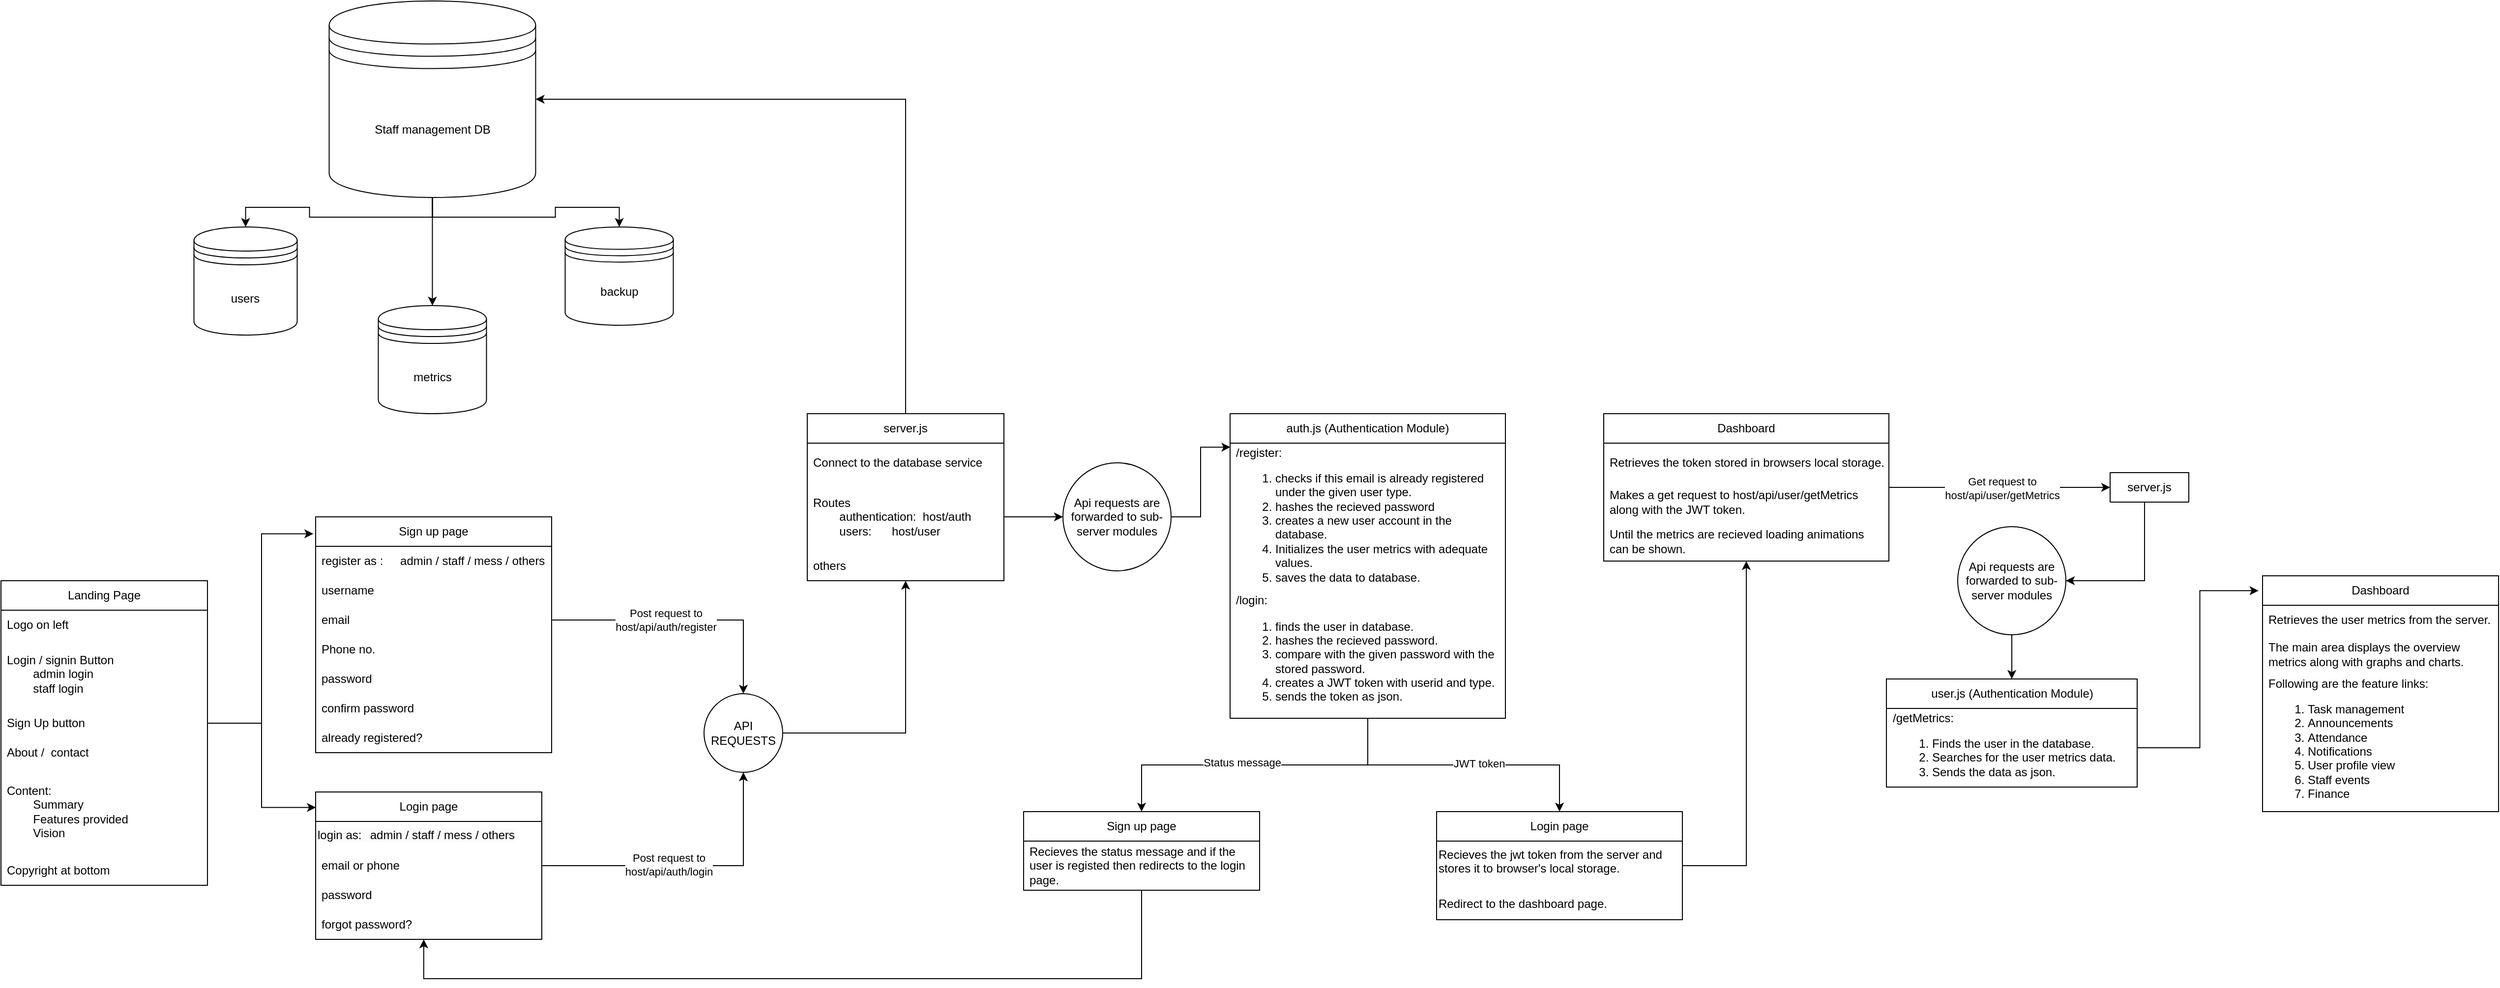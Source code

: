 <mxfile version="22.1.7" type="github">
  <diagram name="Page-1" id="_3Kexro8jyEhFh9ByhMr">
    <mxGraphModel dx="2998" dy="2462" grid="1" gridSize="10" guides="1" tooltips="1" connect="1" arrows="1" fold="1" page="1" pageScale="1" pageWidth="850" pageHeight="1100" math="0" shadow="0">
      <root>
        <mxCell id="0" />
        <mxCell id="1" parent="0" />
        <mxCell id="mVHBGagMHQVWid7Squ9W-2" value="Landing Page" style="swimlane;fontStyle=0;childLayout=stackLayout;horizontal=1;startSize=30;horizontalStack=0;resizeParent=1;resizeParentMax=0;resizeLast=0;collapsible=1;marginBottom=0;whiteSpace=wrap;html=1;" parent="1" vertex="1">
          <mxGeometry x="480" y="105" width="210" height="310" as="geometry">
            <mxRectangle x="80" y="420" width="110" height="30" as="alternateBounds" />
          </mxGeometry>
        </mxCell>
        <mxCell id="mVHBGagMHQVWid7Squ9W-6" value="Logo on left" style="text;strokeColor=none;fillColor=none;align=left;verticalAlign=middle;spacingLeft=4;spacingRight=4;overflow=hidden;points=[[0,0.5],[1,0.5]];portConstraint=eastwest;rotatable=0;whiteSpace=wrap;html=1;" parent="mVHBGagMHQVWid7Squ9W-2" vertex="1">
          <mxGeometry y="30" width="210" height="30" as="geometry" />
        </mxCell>
        <mxCell id="mVHBGagMHQVWid7Squ9W-3" value="Login / signin Button&lt;br&gt;&lt;span style=&quot;white-space: pre;&quot;&gt;&#x9;&lt;/span&gt;admin login&lt;br&gt;&lt;span style=&quot;white-space: pre;&quot;&gt;&#x9;&lt;/span&gt;staff login" style="text;strokeColor=none;fillColor=none;align=left;verticalAlign=middle;spacingLeft=4;spacingRight=4;overflow=hidden;points=[[0,0.5],[1,0.5]];portConstraint=eastwest;rotatable=0;whiteSpace=wrap;html=1;" parent="mVHBGagMHQVWid7Squ9W-2" vertex="1">
          <mxGeometry y="60" width="210" height="70" as="geometry" />
        </mxCell>
        <mxCell id="mVHBGagMHQVWid7Squ9W-4" value="Sign Up button" style="text;strokeColor=none;fillColor=none;align=left;verticalAlign=middle;spacingLeft=4;spacingRight=4;overflow=hidden;points=[[0,0.5],[1,0.5]];portConstraint=eastwest;rotatable=0;whiteSpace=wrap;html=1;" parent="mVHBGagMHQVWid7Squ9W-2" vertex="1">
          <mxGeometry y="130" width="210" height="30" as="geometry" />
        </mxCell>
        <mxCell id="mVHBGagMHQVWid7Squ9W-5" value="About /&amp;nbsp; contact" style="text;strokeColor=none;fillColor=none;align=left;verticalAlign=middle;spacingLeft=4;spacingRight=4;overflow=hidden;points=[[0,0.5],[1,0.5]];portConstraint=eastwest;rotatable=0;whiteSpace=wrap;html=1;" parent="mVHBGagMHQVWid7Squ9W-2" vertex="1">
          <mxGeometry y="160" width="210" height="30" as="geometry" />
        </mxCell>
        <mxCell id="mVHBGagMHQVWid7Squ9W-8" value="Content:&lt;br&gt;&lt;span style=&quot;white-space: pre;&quot;&gt;&#x9;&lt;/span&gt;Summary&lt;br&gt;&lt;span style=&quot;white-space: pre;&quot;&gt;&#x9;&lt;/span&gt;Features provided&lt;br&gt;&lt;span style=&quot;white-space: pre;&quot;&gt;&#x9;&lt;/span&gt;Vision" style="text;strokeColor=none;fillColor=none;align=left;verticalAlign=middle;spacingLeft=4;spacingRight=4;overflow=hidden;points=[[0,0.5],[1,0.5]];portConstraint=eastwest;rotatable=0;whiteSpace=wrap;html=1;" parent="mVHBGagMHQVWid7Squ9W-2" vertex="1">
          <mxGeometry y="190" width="210" height="90" as="geometry" />
        </mxCell>
        <mxCell id="mVHBGagMHQVWid7Squ9W-7" value="Copyright at bottom" style="text;strokeColor=none;fillColor=none;align=left;verticalAlign=middle;spacingLeft=4;spacingRight=4;overflow=hidden;points=[[0,0.5],[1,0.5]];portConstraint=eastwest;rotatable=0;whiteSpace=wrap;html=1;" parent="mVHBGagMHQVWid7Squ9W-2" vertex="1">
          <mxGeometry y="280" width="210" height="30" as="geometry" />
        </mxCell>
        <mxCell id="mVHBGagMHQVWid7Squ9W-9" value="Login page" style="swimlane;fontStyle=0;childLayout=stackLayout;horizontal=1;startSize=30;horizontalStack=0;resizeParent=1;resizeParentMax=0;resizeLast=0;collapsible=1;marginBottom=0;whiteSpace=wrap;html=1;" parent="1" vertex="1">
          <mxGeometry x="800" y="320" width="230" height="150" as="geometry" />
        </mxCell>
        <mxCell id="Eu5bM_Ot4pV4aF3Ie5it-7" value="&lt;span style=&quot;color: rgb(0, 0, 0); font-family: Helvetica; font-size: 12px; font-style: normal; font-variant-ligatures: normal; font-variant-caps: normal; font-weight: 400; letter-spacing: normal; orphans: 2; text-align: left; text-indent: 0px; text-transform: none; widows: 2; word-spacing: 0px; -webkit-text-stroke-width: 0px; background-color: rgb(251, 251, 251); text-decoration-thickness: initial; text-decoration-style: initial; text-decoration-color: initial; float: none; display: inline !important;&quot;&gt;login as: &lt;span style=&quot;white-space: pre;&quot;&gt;&#x9;&lt;/span&gt;admin / staff / mess / others&lt;/span&gt;" style="text;whiteSpace=wrap;html=1;" vertex="1" parent="mVHBGagMHQVWid7Squ9W-9">
          <mxGeometry y="30" width="230" height="30" as="geometry" />
        </mxCell>
        <mxCell id="POLXhob92hiLLFcjx5r_-4" value="email or phone" style="text;strokeColor=none;fillColor=none;align=left;verticalAlign=middle;spacingLeft=4;spacingRight=4;overflow=hidden;points=[[0,0.5],[1,0.5]];portConstraint=eastwest;rotatable=0;whiteSpace=wrap;html=1;" parent="mVHBGagMHQVWid7Squ9W-9" vertex="1">
          <mxGeometry y="60" width="230" height="30" as="geometry" />
        </mxCell>
        <mxCell id="POLXhob92hiLLFcjx5r_-6" value="password" style="text;strokeColor=none;fillColor=none;align=left;verticalAlign=middle;spacingLeft=4;spacingRight=4;overflow=hidden;points=[[0,0.5],[1,0.5]];portConstraint=eastwest;rotatable=0;whiteSpace=wrap;html=1;" parent="mVHBGagMHQVWid7Squ9W-9" vertex="1">
          <mxGeometry y="90" width="230" height="30" as="geometry" />
        </mxCell>
        <mxCell id="Eu5bM_Ot4pV4aF3Ie5it-8" value="forgot password?" style="text;strokeColor=none;fillColor=none;align=left;verticalAlign=middle;spacingLeft=4;spacingRight=4;overflow=hidden;points=[[0,0.5],[1,0.5]];portConstraint=eastwest;rotatable=0;whiteSpace=wrap;html=1;" vertex="1" parent="mVHBGagMHQVWid7Squ9W-9">
          <mxGeometry y="120" width="230" height="30" as="geometry" />
        </mxCell>
        <mxCell id="mVHBGagMHQVWid7Squ9W-13" value="Sign up page" style="swimlane;fontStyle=0;childLayout=stackLayout;horizontal=1;startSize=30;horizontalStack=0;resizeParent=1;resizeParentMax=0;resizeLast=0;collapsible=1;marginBottom=0;whiteSpace=wrap;html=1;" parent="1" vertex="1">
          <mxGeometry x="800" y="40" width="240" height="240" as="geometry" />
        </mxCell>
        <mxCell id="Eu5bM_Ot4pV4aF3Ie5it-2" value="register as :&lt;span style=&quot;white-space: pre;&quot;&gt;&#x9;&lt;/span&gt;admin / staff / mess / others" style="text;strokeColor=none;fillColor=none;align=left;verticalAlign=middle;spacingLeft=4;spacingRight=4;overflow=hidden;points=[[0,0.5],[1,0.5]];portConstraint=eastwest;rotatable=0;whiteSpace=wrap;html=1;" vertex="1" parent="mVHBGagMHQVWid7Squ9W-13">
          <mxGeometry y="30" width="240" height="30" as="geometry" />
        </mxCell>
        <mxCell id="POLXhob92hiLLFcjx5r_-1" value="username" style="text;strokeColor=none;fillColor=none;align=left;verticalAlign=middle;spacingLeft=4;spacingRight=4;overflow=hidden;points=[[0,0.5],[1,0.5]];portConstraint=eastwest;rotatable=0;whiteSpace=wrap;html=1;" parent="mVHBGagMHQVWid7Squ9W-13" vertex="1">
          <mxGeometry y="60" width="240" height="30" as="geometry" />
        </mxCell>
        <mxCell id="POLXhob92hiLLFcjx5r_-2" value="email" style="text;strokeColor=none;fillColor=none;align=left;verticalAlign=middle;spacingLeft=4;spacingRight=4;overflow=hidden;points=[[0,0.5],[1,0.5]];portConstraint=eastwest;rotatable=0;whiteSpace=wrap;html=1;" parent="mVHBGagMHQVWid7Squ9W-13" vertex="1">
          <mxGeometry y="90" width="240" height="30" as="geometry" />
        </mxCell>
        <mxCell id="Eu5bM_Ot4pV4aF3Ie5it-110" value="Phone no." style="text;strokeColor=none;fillColor=none;align=left;verticalAlign=middle;spacingLeft=4;spacingRight=4;overflow=hidden;points=[[0,0.5],[1,0.5]];portConstraint=eastwest;rotatable=0;whiteSpace=wrap;html=1;" vertex="1" parent="mVHBGagMHQVWid7Squ9W-13">
          <mxGeometry y="120" width="240" height="30" as="geometry" />
        </mxCell>
        <mxCell id="POLXhob92hiLLFcjx5r_-3" value="password" style="text;strokeColor=none;fillColor=none;align=left;verticalAlign=middle;spacingLeft=4;spacingRight=4;overflow=hidden;points=[[0,0.5],[1,0.5]];portConstraint=eastwest;rotatable=0;whiteSpace=wrap;html=1;" parent="mVHBGagMHQVWid7Squ9W-13" vertex="1">
          <mxGeometry y="150" width="240" height="30" as="geometry" />
        </mxCell>
        <mxCell id="Eu5bM_Ot4pV4aF3Ie5it-1" value="confirm password" style="text;strokeColor=none;fillColor=none;align=left;verticalAlign=middle;spacingLeft=4;spacingRight=4;overflow=hidden;points=[[0,0.5],[1,0.5]];portConstraint=eastwest;rotatable=0;whiteSpace=wrap;html=1;" vertex="1" parent="mVHBGagMHQVWid7Squ9W-13">
          <mxGeometry y="180" width="240" height="30" as="geometry" />
        </mxCell>
        <mxCell id="Eu5bM_Ot4pV4aF3Ie5it-5" value="already registered?&amp;nbsp;" style="text;strokeColor=none;fillColor=none;align=left;verticalAlign=middle;spacingLeft=4;spacingRight=4;overflow=hidden;points=[[0,0.5],[1,0.5]];portConstraint=eastwest;rotatable=0;whiteSpace=wrap;html=1;" vertex="1" parent="mVHBGagMHQVWid7Squ9W-13">
          <mxGeometry y="210" width="240" height="30" as="geometry" />
        </mxCell>
        <mxCell id="Eu5bM_Ot4pV4aF3Ie5it-89" style="edgeStyle=orthogonalEdgeStyle;rounded=0;orthogonalLoop=1;jettySize=auto;html=1;entryX=1;entryY=0.5;entryDx=0;entryDy=0;" edge="1" parent="1" source="mVHBGagMHQVWid7Squ9W-57" target="mVHBGagMHQVWid7Squ9W-61">
          <mxGeometry relative="1" as="geometry">
            <Array as="points">
              <mxPoint x="1400" y="-385" />
            </Array>
          </mxGeometry>
        </mxCell>
        <mxCell id="mVHBGagMHQVWid7Squ9W-57" value="server.js" style="swimlane;fontStyle=0;childLayout=stackLayout;horizontal=1;startSize=30;horizontalStack=0;resizeParent=1;resizeParentMax=0;resizeLast=0;collapsible=1;marginBottom=0;whiteSpace=wrap;html=1;" parent="1" vertex="1">
          <mxGeometry x="1300" y="-65" width="200" height="170" as="geometry">
            <mxRectangle x="1410" y="-58" width="80" height="30" as="alternateBounds" />
          </mxGeometry>
        </mxCell>
        <mxCell id="mVHBGagMHQVWid7Squ9W-59" value="Connect to the database service" style="text;strokeColor=none;fillColor=none;align=left;verticalAlign=middle;spacingLeft=4;spacingRight=4;overflow=hidden;points=[[0,0.5],[1,0.5]];portConstraint=eastwest;rotatable=0;whiteSpace=wrap;html=1;" parent="mVHBGagMHQVWid7Squ9W-57" vertex="1">
          <mxGeometry y="30" width="200" height="40" as="geometry" />
        </mxCell>
        <mxCell id="mVHBGagMHQVWid7Squ9W-58" value="Routes&lt;br&gt;&lt;span style=&quot;white-space: pre;&quot;&gt;&lt;span style=&quot;white-space: pre;&quot;&gt;&#x9;&lt;/span&gt;authentication:  host/auth&lt;br&gt;&lt;span style=&quot;white-space: pre;&quot;&gt;&#x9;&lt;/span&gt;users:&lt;span style=&quot;white-space: pre;&quot;&gt;&#x9;&lt;/span&gt;host/user&#x9;&lt;/span&gt;" style="text;strokeColor=none;fillColor=none;align=left;verticalAlign=middle;spacingLeft=4;spacingRight=4;overflow=hidden;points=[[0,0.5],[1,0.5]];portConstraint=eastwest;rotatable=0;whiteSpace=wrap;html=1;" parent="mVHBGagMHQVWid7Squ9W-57" vertex="1">
          <mxGeometry y="70" width="200" height="70" as="geometry" />
        </mxCell>
        <mxCell id="mVHBGagMHQVWid7Squ9W-60" value="others" style="text;strokeColor=none;fillColor=none;align=left;verticalAlign=middle;spacingLeft=4;spacingRight=4;overflow=hidden;points=[[0,0.5],[1,0.5]];portConstraint=eastwest;rotatable=0;whiteSpace=wrap;html=1;" parent="mVHBGagMHQVWid7Squ9W-57" vertex="1">
          <mxGeometry y="140" width="200" height="30" as="geometry" />
        </mxCell>
        <mxCell id="mVHBGagMHQVWid7Squ9W-66" style="edgeStyle=orthogonalEdgeStyle;rounded=0;orthogonalLoop=1;jettySize=auto;html=1;exitX=0.5;exitY=1;exitDx=0;exitDy=0;entryX=0.5;entryY=0;entryDx=0;entryDy=0;" parent="1" source="mVHBGagMHQVWid7Squ9W-61" target="mVHBGagMHQVWid7Squ9W-64" edge="1">
          <mxGeometry relative="1" as="geometry" />
        </mxCell>
        <mxCell id="mVHBGagMHQVWid7Squ9W-67" style="edgeStyle=orthogonalEdgeStyle;rounded=0;orthogonalLoop=1;jettySize=auto;html=1;exitX=0.5;exitY=1;exitDx=0;exitDy=0;" parent="1" source="mVHBGagMHQVWid7Squ9W-61" target="mVHBGagMHQVWid7Squ9W-63" edge="1">
          <mxGeometry relative="1" as="geometry" />
        </mxCell>
        <mxCell id="mVHBGagMHQVWid7Squ9W-68" style="edgeStyle=orthogonalEdgeStyle;rounded=0;orthogonalLoop=1;jettySize=auto;html=1;exitX=0.5;exitY=1;exitDx=0;exitDy=0;" parent="1" source="mVHBGagMHQVWid7Squ9W-61" target="mVHBGagMHQVWid7Squ9W-62" edge="1">
          <mxGeometry relative="1" as="geometry" />
        </mxCell>
        <mxCell id="mVHBGagMHQVWid7Squ9W-61" value="Staff management DB" style="shape=datastore;whiteSpace=wrap;html=1;" parent="1" vertex="1">
          <mxGeometry x="813.75" y="-485" width="210" height="200" as="geometry" />
        </mxCell>
        <mxCell id="mVHBGagMHQVWid7Squ9W-62" value="backup" style="shape=datastore;whiteSpace=wrap;html=1;" parent="1" vertex="1">
          <mxGeometry x="1053.75" y="-255" width="110" height="100" as="geometry" />
        </mxCell>
        <mxCell id="mVHBGagMHQVWid7Squ9W-63" value="metrics" style="shape=datastore;whiteSpace=wrap;html=1;" parent="1" vertex="1">
          <mxGeometry x="863.75" y="-175" width="110" height="110" as="geometry" />
        </mxCell>
        <mxCell id="mVHBGagMHQVWid7Squ9W-64" value="users" style="shape=datastore;whiteSpace=wrap;html=1;" parent="1" vertex="1">
          <mxGeometry x="676.25" y="-255" width="105" height="110" as="geometry" />
        </mxCell>
        <mxCell id="Eu5bM_Ot4pV4aF3Ie5it-23" style="edgeStyle=orthogonalEdgeStyle;rounded=0;orthogonalLoop=1;jettySize=auto;html=1;" edge="1" parent="1" source="Eu5bM_Ot4pV4aF3Ie5it-11" target="mVHBGagMHQVWid7Squ9W-57">
          <mxGeometry relative="1" as="geometry">
            <mxPoint x="1520" y="70" as="targetPoint" />
          </mxGeometry>
        </mxCell>
        <mxCell id="Eu5bM_Ot4pV4aF3Ie5it-11" value="API REQUESTS" style="ellipse;whiteSpace=wrap;html=1;aspect=fixed;" vertex="1" parent="1">
          <mxGeometry x="1195" y="220" width="80" height="80" as="geometry" />
        </mxCell>
        <mxCell id="Eu5bM_Ot4pV4aF3Ie5it-12" style="edgeStyle=orthogonalEdgeStyle;rounded=0;orthogonalLoop=1;jettySize=auto;html=1;exitX=1;exitY=0.5;exitDx=0;exitDy=0;entryX=0.5;entryY=0;entryDx=0;entryDy=0;" edge="1" parent="1" source="POLXhob92hiLLFcjx5r_-2" target="Eu5bM_Ot4pV4aF3Ie5it-11">
          <mxGeometry relative="1" as="geometry" />
        </mxCell>
        <mxCell id="Eu5bM_Ot4pV4aF3Ie5it-15" value="Post request to&lt;br&gt;host/api/auth/register" style="edgeLabel;html=1;align=center;verticalAlign=middle;resizable=0;points=[];" vertex="1" connectable="0" parent="Eu5bM_Ot4pV4aF3Ie5it-12">
          <mxGeometry x="-0.145" relative="1" as="geometry">
            <mxPoint as="offset" />
          </mxGeometry>
        </mxCell>
        <mxCell id="Eu5bM_Ot4pV4aF3Ie5it-13" style="edgeStyle=orthogonalEdgeStyle;rounded=0;orthogonalLoop=1;jettySize=auto;html=1;exitX=1;exitY=0.5;exitDx=0;exitDy=0;entryX=0.5;entryY=1;entryDx=0;entryDy=0;" edge="1" parent="1" source="POLXhob92hiLLFcjx5r_-4" target="Eu5bM_Ot4pV4aF3Ie5it-11">
          <mxGeometry relative="1" as="geometry" />
        </mxCell>
        <mxCell id="Eu5bM_Ot4pV4aF3Ie5it-16" value="Post request to&lt;br&gt;host/api/auth/login" style="edgeLabel;html=1;align=center;verticalAlign=middle;resizable=0;points=[];" vertex="1" connectable="0" parent="Eu5bM_Ot4pV4aF3Ie5it-13">
          <mxGeometry x="-0.142" y="1" relative="1" as="geometry">
            <mxPoint as="offset" />
          </mxGeometry>
        </mxCell>
        <mxCell id="Eu5bM_Ot4pV4aF3Ie5it-51" style="edgeStyle=orthogonalEdgeStyle;rounded=0;orthogonalLoop=1;jettySize=auto;html=1;entryX=0.5;entryY=0;entryDx=0;entryDy=0;" edge="1" parent="1" source="Eu5bM_Ot4pV4aF3Ie5it-28" target="Eu5bM_Ot4pV4aF3Ie5it-39">
          <mxGeometry relative="1" as="geometry" />
        </mxCell>
        <mxCell id="Eu5bM_Ot4pV4aF3Ie5it-53" value="Status message" style="edgeLabel;html=1;align=center;verticalAlign=middle;resizable=0;points=[];" vertex="1" connectable="0" parent="Eu5bM_Ot4pV4aF3Ie5it-51">
          <mxGeometry x="0.083" y="-3" relative="1" as="geometry">
            <mxPoint as="offset" />
          </mxGeometry>
        </mxCell>
        <mxCell id="Eu5bM_Ot4pV4aF3Ie5it-52" style="edgeStyle=orthogonalEdgeStyle;rounded=0;orthogonalLoop=1;jettySize=auto;html=1;entryX=0.5;entryY=0;entryDx=0;entryDy=0;" edge="1" parent="1" source="Eu5bM_Ot4pV4aF3Ie5it-28" target="Eu5bM_Ot4pV4aF3Ie5it-46">
          <mxGeometry relative="1" as="geometry" />
        </mxCell>
        <mxCell id="Eu5bM_Ot4pV4aF3Ie5it-54" value="JWT token" style="edgeLabel;html=1;align=center;verticalAlign=middle;resizable=0;points=[];" vertex="1" connectable="0" parent="Eu5bM_Ot4pV4aF3Ie5it-52">
          <mxGeometry x="0.106" y="2" relative="1" as="geometry">
            <mxPoint as="offset" />
          </mxGeometry>
        </mxCell>
        <mxCell id="Eu5bM_Ot4pV4aF3Ie5it-28" value="auth.js (Authentication Module)" style="swimlane;fontStyle=0;childLayout=stackLayout;horizontal=1;startSize=30;horizontalStack=0;resizeParent=1;resizeParentMax=0;resizeLast=0;collapsible=1;marginBottom=0;whiteSpace=wrap;html=1;" vertex="1" parent="1">
          <mxGeometry x="1730" y="-65" width="280" height="310" as="geometry">
            <mxRectangle x="1410" y="-58" width="80" height="30" as="alternateBounds" />
          </mxGeometry>
        </mxCell>
        <mxCell id="Eu5bM_Ot4pV4aF3Ie5it-29" value="/register:&amp;nbsp;&lt;br&gt;&lt;ol&gt;&lt;li&gt;checks if this email is already registered under the given user type.&lt;/li&gt;&lt;li&gt;hashes the recieved password&lt;/li&gt;&lt;li&gt;creates a new user account in the database.&lt;/li&gt;&lt;li&gt;Initializes the user metrics with adequate values.&lt;/li&gt;&lt;li&gt;saves the data to database.&lt;/li&gt;&lt;/ol&gt;" style="text;strokeColor=none;fillColor=none;align=left;verticalAlign=middle;spacingLeft=4;spacingRight=4;overflow=hidden;points=[[0,0.5],[1,0.5]];portConstraint=eastwest;rotatable=0;whiteSpace=wrap;html=1;" vertex="1" parent="Eu5bM_Ot4pV4aF3Ie5it-28">
          <mxGeometry y="30" width="280" height="150" as="geometry" />
        </mxCell>
        <mxCell id="Eu5bM_Ot4pV4aF3Ie5it-30" value="/login:&lt;br&gt;&lt;ol&gt;&lt;li&gt;finds the user in database.&lt;/li&gt;&lt;li&gt;hashes the recieved password.&lt;/li&gt;&lt;li&gt;compare with the given password with the stored password.&lt;/li&gt;&lt;li&gt;creates a JWT token with userid and type.&lt;/li&gt;&lt;li&gt;sends the token as json.&lt;/li&gt;&lt;/ol&gt;" style="text;strokeColor=none;fillColor=none;align=left;verticalAlign=middle;spacingLeft=4;spacingRight=4;overflow=hidden;points=[[0,0.5],[1,0.5]];portConstraint=eastwest;rotatable=0;whiteSpace=wrap;html=1;" vertex="1" parent="Eu5bM_Ot4pV4aF3Ie5it-28">
          <mxGeometry y="180" width="280" height="130" as="geometry" />
        </mxCell>
        <mxCell id="Eu5bM_Ot4pV4aF3Ie5it-34" value="Api requests are forwarded to sub-server modules" style="ellipse;whiteSpace=wrap;html=1;" vertex="1" parent="1">
          <mxGeometry x="1560" y="-15" width="110" height="110" as="geometry" />
        </mxCell>
        <mxCell id="Eu5bM_Ot4pV4aF3Ie5it-35" value="" style="edgeStyle=orthogonalEdgeStyle;rounded=0;orthogonalLoop=1;jettySize=auto;html=1;" edge="1" parent="1" source="mVHBGagMHQVWid7Squ9W-58" target="Eu5bM_Ot4pV4aF3Ie5it-34">
          <mxGeometry relative="1" as="geometry" />
        </mxCell>
        <mxCell id="Eu5bM_Ot4pV4aF3Ie5it-37" style="edgeStyle=orthogonalEdgeStyle;rounded=0;orthogonalLoop=1;jettySize=auto;html=1;entryX=0.001;entryY=0.11;entryDx=0;entryDy=0;entryPerimeter=0;" edge="1" parent="1" source="Eu5bM_Ot4pV4aF3Ie5it-34" target="Eu5bM_Ot4pV4aF3Ie5it-28">
          <mxGeometry relative="1" as="geometry" />
        </mxCell>
        <mxCell id="Eu5bM_Ot4pV4aF3Ie5it-77" style="edgeStyle=orthogonalEdgeStyle;rounded=0;orthogonalLoop=1;jettySize=auto;html=1;entryX=0.478;entryY=1;entryDx=0;entryDy=0;entryPerimeter=0;" edge="1" parent="1" source="Eu5bM_Ot4pV4aF3Ie5it-39" target="Eu5bM_Ot4pV4aF3Ie5it-8">
          <mxGeometry relative="1" as="geometry">
            <Array as="points">
              <mxPoint x="1640" y="510" />
              <mxPoint x="910" y="510" />
            </Array>
          </mxGeometry>
        </mxCell>
        <mxCell id="Eu5bM_Ot4pV4aF3Ie5it-39" value="Sign up page" style="swimlane;fontStyle=0;childLayout=stackLayout;horizontal=1;startSize=30;horizontalStack=0;resizeParent=1;resizeParentMax=0;resizeLast=0;collapsible=1;marginBottom=0;whiteSpace=wrap;html=1;" vertex="1" parent="1">
          <mxGeometry x="1520" y="340" width="240" height="80" as="geometry" />
        </mxCell>
        <mxCell id="Eu5bM_Ot4pV4aF3Ie5it-40" value="Recieves the status message and if the user is registed then redirects to the login page." style="text;strokeColor=none;fillColor=none;align=left;verticalAlign=middle;spacingLeft=4;spacingRight=4;overflow=hidden;points=[[0,0.5],[1,0.5]];portConstraint=eastwest;rotatable=0;whiteSpace=wrap;html=1;" vertex="1" parent="Eu5bM_Ot4pV4aF3Ie5it-39">
          <mxGeometry y="30" width="240" height="50" as="geometry" />
        </mxCell>
        <mxCell id="Eu5bM_Ot4pV4aF3Ie5it-46" value="Login page" style="swimlane;fontStyle=0;childLayout=stackLayout;horizontal=1;startSize=30;horizontalStack=0;resizeParent=1;resizeParentMax=0;resizeLast=0;collapsible=1;marginBottom=0;whiteSpace=wrap;html=1;" vertex="1" parent="1">
          <mxGeometry x="1940" y="340" width="250" height="110" as="geometry">
            <mxRectangle x="1940" y="340" width="100" height="30" as="alternateBounds" />
          </mxGeometry>
        </mxCell>
        <mxCell id="Eu5bM_Ot4pV4aF3Ie5it-47" value="Recieves the jwt token from the server and stores it to browser&#39;s local storage." style="text;whiteSpace=wrap;html=1;" vertex="1" parent="Eu5bM_Ot4pV4aF3Ie5it-46">
          <mxGeometry y="30" width="250" height="50" as="geometry" />
        </mxCell>
        <mxCell id="Eu5bM_Ot4pV4aF3Ie5it-60" value="Redirect to the dashboard page." style="text;whiteSpace=wrap;html=1;" vertex="1" parent="Eu5bM_Ot4pV4aF3Ie5it-46">
          <mxGeometry y="80" width="250" height="30" as="geometry" />
        </mxCell>
        <mxCell id="Eu5bM_Ot4pV4aF3Ie5it-83" style="edgeStyle=orthogonalEdgeStyle;rounded=0;orthogonalLoop=1;jettySize=auto;html=1;entryX=0;entryY=0.5;entryDx=0;entryDy=0;" edge="1" parent="1" source="Eu5bM_Ot4pV4aF3Ie5it-61" target="Eu5bM_Ot4pV4aF3Ie5it-78">
          <mxGeometry relative="1" as="geometry" />
        </mxCell>
        <mxCell id="Eu5bM_Ot4pV4aF3Ie5it-85" value="Get request to&lt;br&gt;host/api/user/getMetrics" style="edgeLabel;html=1;align=center;verticalAlign=middle;resizable=0;points=[];" vertex="1" connectable="0" parent="Eu5bM_Ot4pV4aF3Ie5it-83">
          <mxGeometry x="0.022" y="-1" relative="1" as="geometry">
            <mxPoint as="offset" />
          </mxGeometry>
        </mxCell>
        <mxCell id="Eu5bM_Ot4pV4aF3Ie5it-61" value="Dashboard" style="swimlane;fontStyle=0;childLayout=stackLayout;horizontal=1;startSize=30;horizontalStack=0;resizeParent=1;resizeParentMax=0;resizeLast=0;collapsible=1;marginBottom=0;whiteSpace=wrap;html=1;" vertex="1" parent="1">
          <mxGeometry x="2110" y="-65" width="290" height="150" as="geometry" />
        </mxCell>
        <mxCell id="Eu5bM_Ot4pV4aF3Ie5it-70" value="Retrieves the token stored in browsers local storage." style="text;strokeColor=none;fillColor=none;align=left;verticalAlign=middle;spacingLeft=4;spacingRight=4;overflow=hidden;points=[[0,0.5],[1,0.5]];portConstraint=eastwest;rotatable=0;whiteSpace=wrap;html=1;" vertex="1" parent="Eu5bM_Ot4pV4aF3Ie5it-61">
          <mxGeometry y="30" width="290" height="40" as="geometry" />
        </mxCell>
        <mxCell id="Eu5bM_Ot4pV4aF3Ie5it-71" value="Makes a get request to host/api/user/getMetrics along with the JWT token." style="text;strokeColor=none;fillColor=none;align=left;verticalAlign=middle;spacingLeft=4;spacingRight=4;overflow=hidden;points=[[0,0.5],[1,0.5]];portConstraint=eastwest;rotatable=0;whiteSpace=wrap;html=1;" vertex="1" parent="Eu5bM_Ot4pV4aF3Ie5it-61">
          <mxGeometry y="70" width="290" height="40" as="geometry" />
        </mxCell>
        <mxCell id="Eu5bM_Ot4pV4aF3Ie5it-73" value="Until the metrics are recieved loading animations can be shown." style="text;strokeColor=none;fillColor=none;align=left;verticalAlign=middle;spacingLeft=4;spacingRight=4;overflow=hidden;points=[[0,0.5],[1,0.5]];portConstraint=eastwest;rotatable=0;whiteSpace=wrap;html=1;" vertex="1" parent="Eu5bM_Ot4pV4aF3Ie5it-61">
          <mxGeometry y="110" width="290" height="40" as="geometry" />
        </mxCell>
        <mxCell id="Eu5bM_Ot4pV4aF3Ie5it-75" style="edgeStyle=orthogonalEdgeStyle;rounded=0;orthogonalLoop=1;jettySize=auto;html=1;exitX=1;exitY=0.5;exitDx=0;exitDy=0;" edge="1" parent="1" source="Eu5bM_Ot4pV4aF3Ie5it-47" target="Eu5bM_Ot4pV4aF3Ie5it-61">
          <mxGeometry relative="1" as="geometry" />
        </mxCell>
        <mxCell id="Eu5bM_Ot4pV4aF3Ie5it-88" style="edgeStyle=orthogonalEdgeStyle;rounded=0;orthogonalLoop=1;jettySize=auto;html=1;entryX=1;entryY=0.5;entryDx=0;entryDy=0;" edge="1" parent="1" source="Eu5bM_Ot4pV4aF3Ie5it-78" target="Eu5bM_Ot4pV4aF3Ie5it-82">
          <mxGeometry relative="1" as="geometry">
            <Array as="points">
              <mxPoint x="2660" y="105" />
            </Array>
          </mxGeometry>
        </mxCell>
        <mxCell id="Eu5bM_Ot4pV4aF3Ie5it-78" value="server.js" style="swimlane;fontStyle=0;childLayout=stackLayout;horizontal=1;startSize=30;horizontalStack=0;resizeParent=1;resizeParentMax=0;resizeLast=0;collapsible=1;marginBottom=0;whiteSpace=wrap;html=1;" vertex="1" collapsed="1" parent="1">
          <mxGeometry x="2625" y="-5" width="80" height="30" as="geometry">
            <mxRectangle x="2510" y="-65" width="200" height="170" as="alternateBounds" />
          </mxGeometry>
        </mxCell>
        <mxCell id="Eu5bM_Ot4pV4aF3Ie5it-79" value="Connect to the database service" style="text;strokeColor=none;fillColor=none;align=left;verticalAlign=middle;spacingLeft=4;spacingRight=4;overflow=hidden;points=[[0,0.5],[1,0.5]];portConstraint=eastwest;rotatable=0;whiteSpace=wrap;html=1;" vertex="1" parent="Eu5bM_Ot4pV4aF3Ie5it-78">
          <mxGeometry y="30" width="200" height="40" as="geometry" />
        </mxCell>
        <mxCell id="Eu5bM_Ot4pV4aF3Ie5it-80" value="Routes&lt;br&gt;&lt;span style=&quot;white-space: pre;&quot;&gt;&lt;span style=&quot;white-space: pre;&quot;&gt;&#x9;&lt;/span&gt;authentication:  host/auth&lt;br&gt;&lt;span style=&quot;white-space: pre;&quot;&gt;&#x9;&lt;/span&gt;users:&lt;span style=&quot;white-space: pre;&quot;&gt;&#x9;&lt;/span&gt;host/user&#x9;&lt;/span&gt;" style="text;strokeColor=none;fillColor=none;align=left;verticalAlign=middle;spacingLeft=4;spacingRight=4;overflow=hidden;points=[[0,0.5],[1,0.5]];portConstraint=eastwest;rotatable=0;whiteSpace=wrap;html=1;" vertex="1" parent="Eu5bM_Ot4pV4aF3Ie5it-78">
          <mxGeometry y="70" width="200" height="70" as="geometry" />
        </mxCell>
        <mxCell id="Eu5bM_Ot4pV4aF3Ie5it-81" value="others" style="text;strokeColor=none;fillColor=none;align=left;verticalAlign=middle;spacingLeft=4;spacingRight=4;overflow=hidden;points=[[0,0.5],[1,0.5]];portConstraint=eastwest;rotatable=0;whiteSpace=wrap;html=1;" vertex="1" parent="Eu5bM_Ot4pV4aF3Ie5it-78">
          <mxGeometry y="140" width="200" height="30" as="geometry" />
        </mxCell>
        <mxCell id="Eu5bM_Ot4pV4aF3Ie5it-93" style="edgeStyle=orthogonalEdgeStyle;rounded=0;orthogonalLoop=1;jettySize=auto;html=1;entryX=0.5;entryY=0;entryDx=0;entryDy=0;" edge="1" parent="1" source="Eu5bM_Ot4pV4aF3Ie5it-82" target="Eu5bM_Ot4pV4aF3Ie5it-90">
          <mxGeometry relative="1" as="geometry" />
        </mxCell>
        <mxCell id="Eu5bM_Ot4pV4aF3Ie5it-82" value="Api requests are forwarded to sub-server modules" style="ellipse;whiteSpace=wrap;html=1;" vertex="1" parent="1">
          <mxGeometry x="2470" y="50" width="110" height="110" as="geometry" />
        </mxCell>
        <mxCell id="Eu5bM_Ot4pV4aF3Ie5it-90" value="user.js (Authentication Module)" style="swimlane;fontStyle=0;childLayout=stackLayout;horizontal=1;startSize=30;horizontalStack=0;resizeParent=1;resizeParentMax=0;resizeLast=0;collapsible=1;marginBottom=0;whiteSpace=wrap;html=1;" vertex="1" parent="1">
          <mxGeometry x="2397.5" y="205" width="255" height="110" as="geometry">
            <mxRectangle x="1410" y="-58" width="80" height="30" as="alternateBounds" />
          </mxGeometry>
        </mxCell>
        <mxCell id="Eu5bM_Ot4pV4aF3Ie5it-91" value="/getMetrics:&amp;nbsp;&lt;br&gt;&lt;ol&gt;&lt;li&gt;Finds the user in the database.&lt;/li&gt;&lt;li&gt;Searches for the user metrics data.&lt;/li&gt;&lt;li&gt;Sends the data as json.&lt;/li&gt;&lt;/ol&gt;" style="text;strokeColor=none;fillColor=none;align=left;verticalAlign=middle;spacingLeft=4;spacingRight=4;overflow=hidden;points=[[0,0.5],[1,0.5]];portConstraint=eastwest;rotatable=0;whiteSpace=wrap;html=1;" vertex="1" parent="Eu5bM_Ot4pV4aF3Ie5it-90">
          <mxGeometry y="30" width="255" height="80" as="geometry" />
        </mxCell>
        <mxCell id="Eu5bM_Ot4pV4aF3Ie5it-94" value="Dashboard" style="swimlane;fontStyle=0;childLayout=stackLayout;horizontal=1;startSize=30;horizontalStack=0;resizeParent=1;resizeParentMax=0;resizeLast=0;collapsible=1;marginBottom=0;whiteSpace=wrap;html=1;" vertex="1" parent="1">
          <mxGeometry x="2780" y="100" width="240" height="240" as="geometry" />
        </mxCell>
        <mxCell id="Eu5bM_Ot4pV4aF3Ie5it-95" value="Retrieves the user metrics from the server." style="text;strokeColor=none;fillColor=none;align=left;verticalAlign=middle;spacingLeft=4;spacingRight=4;overflow=hidden;points=[[0,0.5],[1,0.5]];portConstraint=eastwest;rotatable=0;whiteSpace=wrap;html=1;" vertex="1" parent="Eu5bM_Ot4pV4aF3Ie5it-94">
          <mxGeometry y="30" width="240" height="30" as="geometry" />
        </mxCell>
        <mxCell id="Eu5bM_Ot4pV4aF3Ie5it-108" value="The main area displays the overview metrics along with graphs and charts." style="text;strokeColor=none;fillColor=none;align=left;verticalAlign=middle;spacingLeft=4;spacingRight=4;overflow=hidden;points=[[0,0.5],[1,0.5]];portConstraint=eastwest;rotatable=0;whiteSpace=wrap;html=1;" vertex="1" parent="Eu5bM_Ot4pV4aF3Ie5it-94">
          <mxGeometry y="60" width="240" height="40" as="geometry" />
        </mxCell>
        <mxCell id="Eu5bM_Ot4pV4aF3Ie5it-109" value="Following are the feature links:&lt;br&gt;&lt;ol&gt;&lt;li&gt;Task management&lt;/li&gt;&lt;li&gt;Announcements&lt;br&gt;&lt;/li&gt;&lt;li&gt;Attendance&lt;/li&gt;&lt;li&gt;Notifications&lt;/li&gt;&lt;li&gt;User profile view&lt;/li&gt;&lt;li&gt;Staff events&lt;/li&gt;&lt;li&gt;Finance&lt;/li&gt;&lt;/ol&gt;" style="text;strokeColor=none;fillColor=none;align=left;verticalAlign=middle;spacingLeft=4;spacingRight=4;overflow=hidden;points=[[0,0.5],[1,0.5]];portConstraint=eastwest;rotatable=0;whiteSpace=wrap;html=1;" vertex="1" parent="Eu5bM_Ot4pV4aF3Ie5it-94">
          <mxGeometry y="100" width="240" height="140" as="geometry" />
        </mxCell>
        <mxCell id="Eu5bM_Ot4pV4aF3Ie5it-105" style="edgeStyle=orthogonalEdgeStyle;rounded=0;orthogonalLoop=1;jettySize=auto;html=1;entryX=-0.017;entryY=0.063;entryDx=0;entryDy=0;entryPerimeter=0;" edge="1" parent="1" source="Eu5bM_Ot4pV4aF3Ie5it-91" target="Eu5bM_Ot4pV4aF3Ie5it-94">
          <mxGeometry relative="1" as="geometry" />
        </mxCell>
        <mxCell id="Eu5bM_Ot4pV4aF3Ie5it-106" style="edgeStyle=orthogonalEdgeStyle;rounded=0;orthogonalLoop=1;jettySize=auto;html=1;entryX=-0.01;entryY=0.072;entryDx=0;entryDy=0;entryPerimeter=0;" edge="1" parent="1" source="mVHBGagMHQVWid7Squ9W-4" target="mVHBGagMHQVWid7Squ9W-13">
          <mxGeometry relative="1" as="geometry" />
        </mxCell>
        <mxCell id="Eu5bM_Ot4pV4aF3Ie5it-107" style="edgeStyle=orthogonalEdgeStyle;rounded=0;orthogonalLoop=1;jettySize=auto;html=1;entryX=0.001;entryY=0.105;entryDx=0;entryDy=0;entryPerimeter=0;" edge="1" parent="1" source="mVHBGagMHQVWid7Squ9W-4" target="mVHBGagMHQVWid7Squ9W-9">
          <mxGeometry relative="1" as="geometry" />
        </mxCell>
      </root>
    </mxGraphModel>
  </diagram>
</mxfile>
